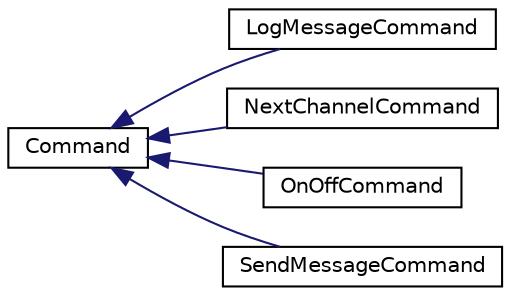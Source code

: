 digraph "Graphical Class Hierarchy"
{
 // LATEX_PDF_SIZE
  edge [fontname="Helvetica",fontsize="10",labelfontname="Helvetica",labelfontsize="10"];
  node [fontname="Helvetica",fontsize="10",shape=record];
  rankdir="LR";
  Node0 [label="Command",height=0.2,width=0.4,color="black", fillcolor="white", style="filled",URL="$classCommand.html",tooltip="Abstract base class for implementing the Command pattern."];
  Node0 -> Node1 [dir="back",color="midnightblue",fontsize="10",style="solid",fontname="Helvetica"];
  Node1 [label="LogMessageCommand",height=0.2,width=0.4,color="black", fillcolor="white", style="filled",URL="$classLogMessageCommand.html",tooltip="Concrete command for logging messages to chat history."];
  Node0 -> Node2 [dir="back",color="midnightblue",fontsize="10",style="solid",fontname="Helvetica"];
  Node2 [label="NextChannelCommand",height=0.2,width=0.4,color="black", fillcolor="white", style="filled",URL="$classNextChannelCommand.html",tooltip=" "];
  Node0 -> Node3 [dir="back",color="midnightblue",fontsize="10",style="solid",fontname="Helvetica"];
  Node3 [label="OnOffCommand",height=0.2,width=0.4,color="black", fillcolor="white", style="filled",URL="$classOnOffCommand.html",tooltip=" "];
  Node0 -> Node4 [dir="back",color="midnightblue",fontsize="10",style="solid",fontname="Helvetica"];
  Node4 [label="SendMessageCommand",height=0.2,width=0.4,color="black", fillcolor="white", style="filled",URL="$classSendMessageCommand.html",tooltip="Concrete command for sending messages to chat rooms."];
}
